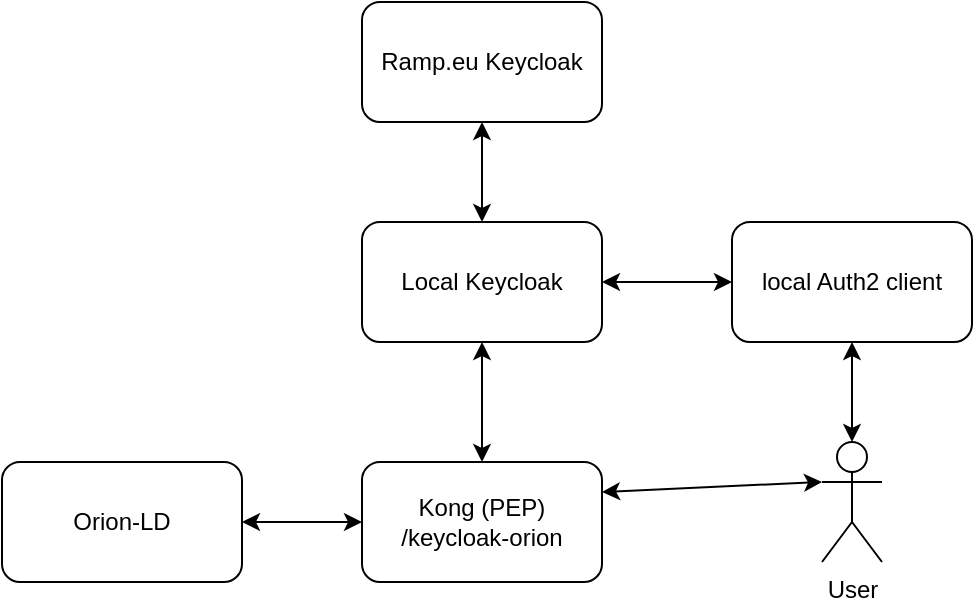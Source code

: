 <mxfile>
    <diagram id="38DZKPywtYuxC-qGaymC" name="Page-1">
        <mxGraphModel dx="2008" dy="662" grid="1" gridSize="10" guides="1" tooltips="1" connect="1" arrows="1" fold="1" page="1" pageScale="1" pageWidth="850" pageHeight="1100" math="0" shadow="0">
            <root>
                <mxCell id="0"/>
                <mxCell id="1" parent="0"/>
                <mxCell id="3" value="Orion-LD" style="rounded=1;whiteSpace=wrap;html=1;" vertex="1" parent="1">
                    <mxGeometry x="-10" y="350" width="120" height="60" as="geometry"/>
                </mxCell>
                <mxCell id="4" style="edgeStyle=none;html=1;exitX=0;exitY=0.5;exitDx=0;exitDy=0;entryX=1;entryY=0.5;entryDx=0;entryDy=0;startArrow=classic;startFill=1;" edge="1" parent="1" source="8" target="3">
                    <mxGeometry relative="1" as="geometry"/>
                </mxCell>
                <mxCell id="6" style="html=1;exitX=0.5;exitY=0;exitDx=0;exitDy=0;startArrow=classic;startFill=1;entryX=0.5;entryY=1;entryDx=0;entryDy=0;" edge="1" parent="1" source="8" target="11">
                    <mxGeometry relative="1" as="geometry">
                        <mxPoint x="200" y="255" as="targetPoint"/>
                    </mxGeometry>
                </mxCell>
                <mxCell id="8" value="Kong (PEP)&lt;br&gt;/keycloak-orion" style="rounded=1;whiteSpace=wrap;html=1;" vertex="1" parent="1">
                    <mxGeometry x="170" y="350" width="120" height="60" as="geometry"/>
                </mxCell>
                <mxCell id="33" style="edgeStyle=none;html=1;exitX=0.5;exitY=0;exitDx=0;exitDy=0;entryX=0.5;entryY=1;entryDx=0;entryDy=0;startArrow=classic;startFill=1;" edge="1" parent="1" source="11" target="21">
                    <mxGeometry relative="1" as="geometry"/>
                </mxCell>
                <mxCell id="11" value="Local Keycloak" style="rounded=1;whiteSpace=wrap;html=1;" vertex="1" parent="1">
                    <mxGeometry x="170" y="230" width="120" height="60" as="geometry"/>
                </mxCell>
                <mxCell id="14" style="html=1;exitX=0.5;exitY=0;exitDx=0;exitDy=0;exitPerimeter=0;startArrow=classic;startFill=1;entryX=0.5;entryY=1;entryDx=0;entryDy=0;" edge="1" parent="1" source="16" target="23">
                    <mxGeometry relative="1" as="geometry">
                        <mxPoint x="420" y="180" as="targetPoint"/>
                    </mxGeometry>
                </mxCell>
                <mxCell id="16" value="User" style="shape=umlActor;verticalLabelPosition=bottom;verticalAlign=top;html=1;outlineConnect=0;" vertex="1" parent="1">
                    <mxGeometry x="400" y="340" width="30" height="60" as="geometry"/>
                </mxCell>
                <mxCell id="17" style="edgeStyle=none;html=1;exitX=0;exitY=0.333;exitDx=0;exitDy=0;entryX=1;entryY=0.25;entryDx=0;entryDy=0;exitPerimeter=0;startArrow=classic;startFill=1;" edge="1" parent="1" source="16" target="8">
                    <mxGeometry relative="1" as="geometry">
                        <mxPoint x="480" y="354.13" as="sourcePoint"/>
                        <mxPoint x="400.0" y="354.13" as="targetPoint"/>
                    </mxGeometry>
                </mxCell>
                <mxCell id="21" value="Ramp.eu Keycloak" style="rounded=1;whiteSpace=wrap;html=1;" vertex="1" parent="1">
                    <mxGeometry x="170" y="120" width="120" height="60" as="geometry"/>
                </mxCell>
                <mxCell id="24" style="edgeStyle=none;html=1;exitX=0;exitY=0.5;exitDx=0;exitDy=0;startArrow=classic;startFill=1;" edge="1" parent="1" source="23" target="11">
                    <mxGeometry relative="1" as="geometry">
                        <mxPoint x="170" y="240" as="targetPoint"/>
                    </mxGeometry>
                </mxCell>
                <mxCell id="23" value="local Auth2 client" style="rounded=1;whiteSpace=wrap;html=1;" vertex="1" parent="1">
                    <mxGeometry x="355" y="230" width="120" height="60" as="geometry"/>
                </mxCell>
            </root>
        </mxGraphModel>
    </diagram>
</mxfile>